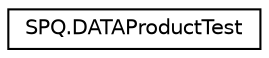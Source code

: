 digraph "Graphical Class Hierarchy"
{
  edge [fontname="Helvetica",fontsize="10",labelfontname="Helvetica",labelfontsize="10"];
  node [fontname="Helvetica",fontsize="10",shape=record];
  rankdir="LR";
  Node0 [label="SPQ.DATAProductTest",height=0.2,width=0.4,color="black", fillcolor="white", style="filled",URL="$class_s_p_q_1_1_d_a_t_a_product_test.html"];
}
